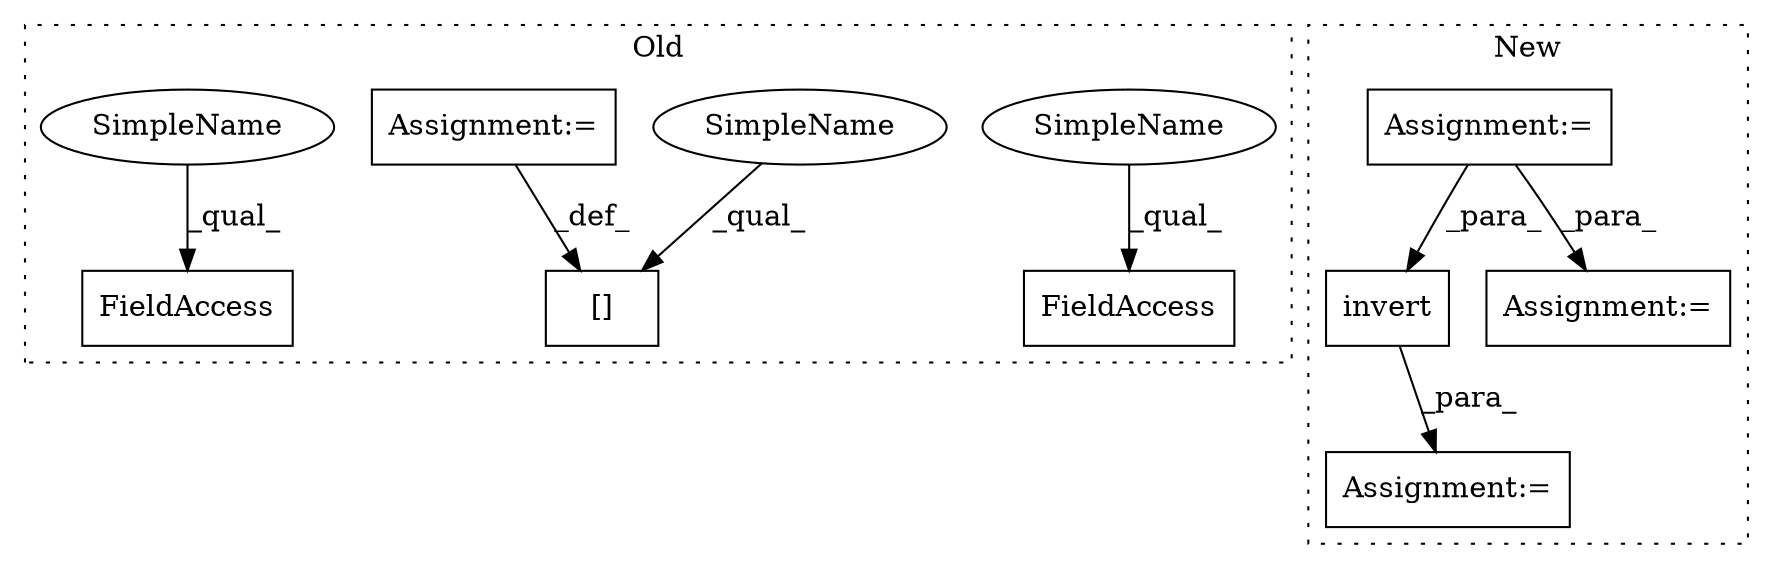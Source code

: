 digraph G {
subgraph cluster0 {
1 [label="[]" a="2" s="9831,9873" l="11,2" shape="box"];
4 [label="Assignment:=" a="7" s="9875" l="1" shape="box"];
6 [label="FieldAccess" a="22" s="9786" l="11" shape="box"];
7 [label="FieldAccess" a="22" s="9725" l="11" shape="box"];
9 [label="SimpleName" a="42" s="9786" l="5" shape="ellipse"];
10 [label="SimpleName" a="42" s="9725" l="5" shape="ellipse"];
11 [label="SimpleName" a="42" s="9831" l="5" shape="ellipse"];
label = "Old";
style="dotted";
}
subgraph cluster1 {
2 [label="invert" a="32" s="12024,12045" l="7,1" shape="box"];
3 [label="Assignment:=" a="7" s="12008" l="1" shape="box"];
5 [label="Assignment:=" a="7" s="11775" l="1" shape="box"];
8 [label="Assignment:=" a="7" s="12067" l="1" shape="box"];
label = "New";
style="dotted";
}
2 -> 3 [label="_para_"];
4 -> 1 [label="_def_"];
5 -> 8 [label="_para_"];
5 -> 2 [label="_para_"];
9 -> 6 [label="_qual_"];
10 -> 7 [label="_qual_"];
11 -> 1 [label="_qual_"];
}